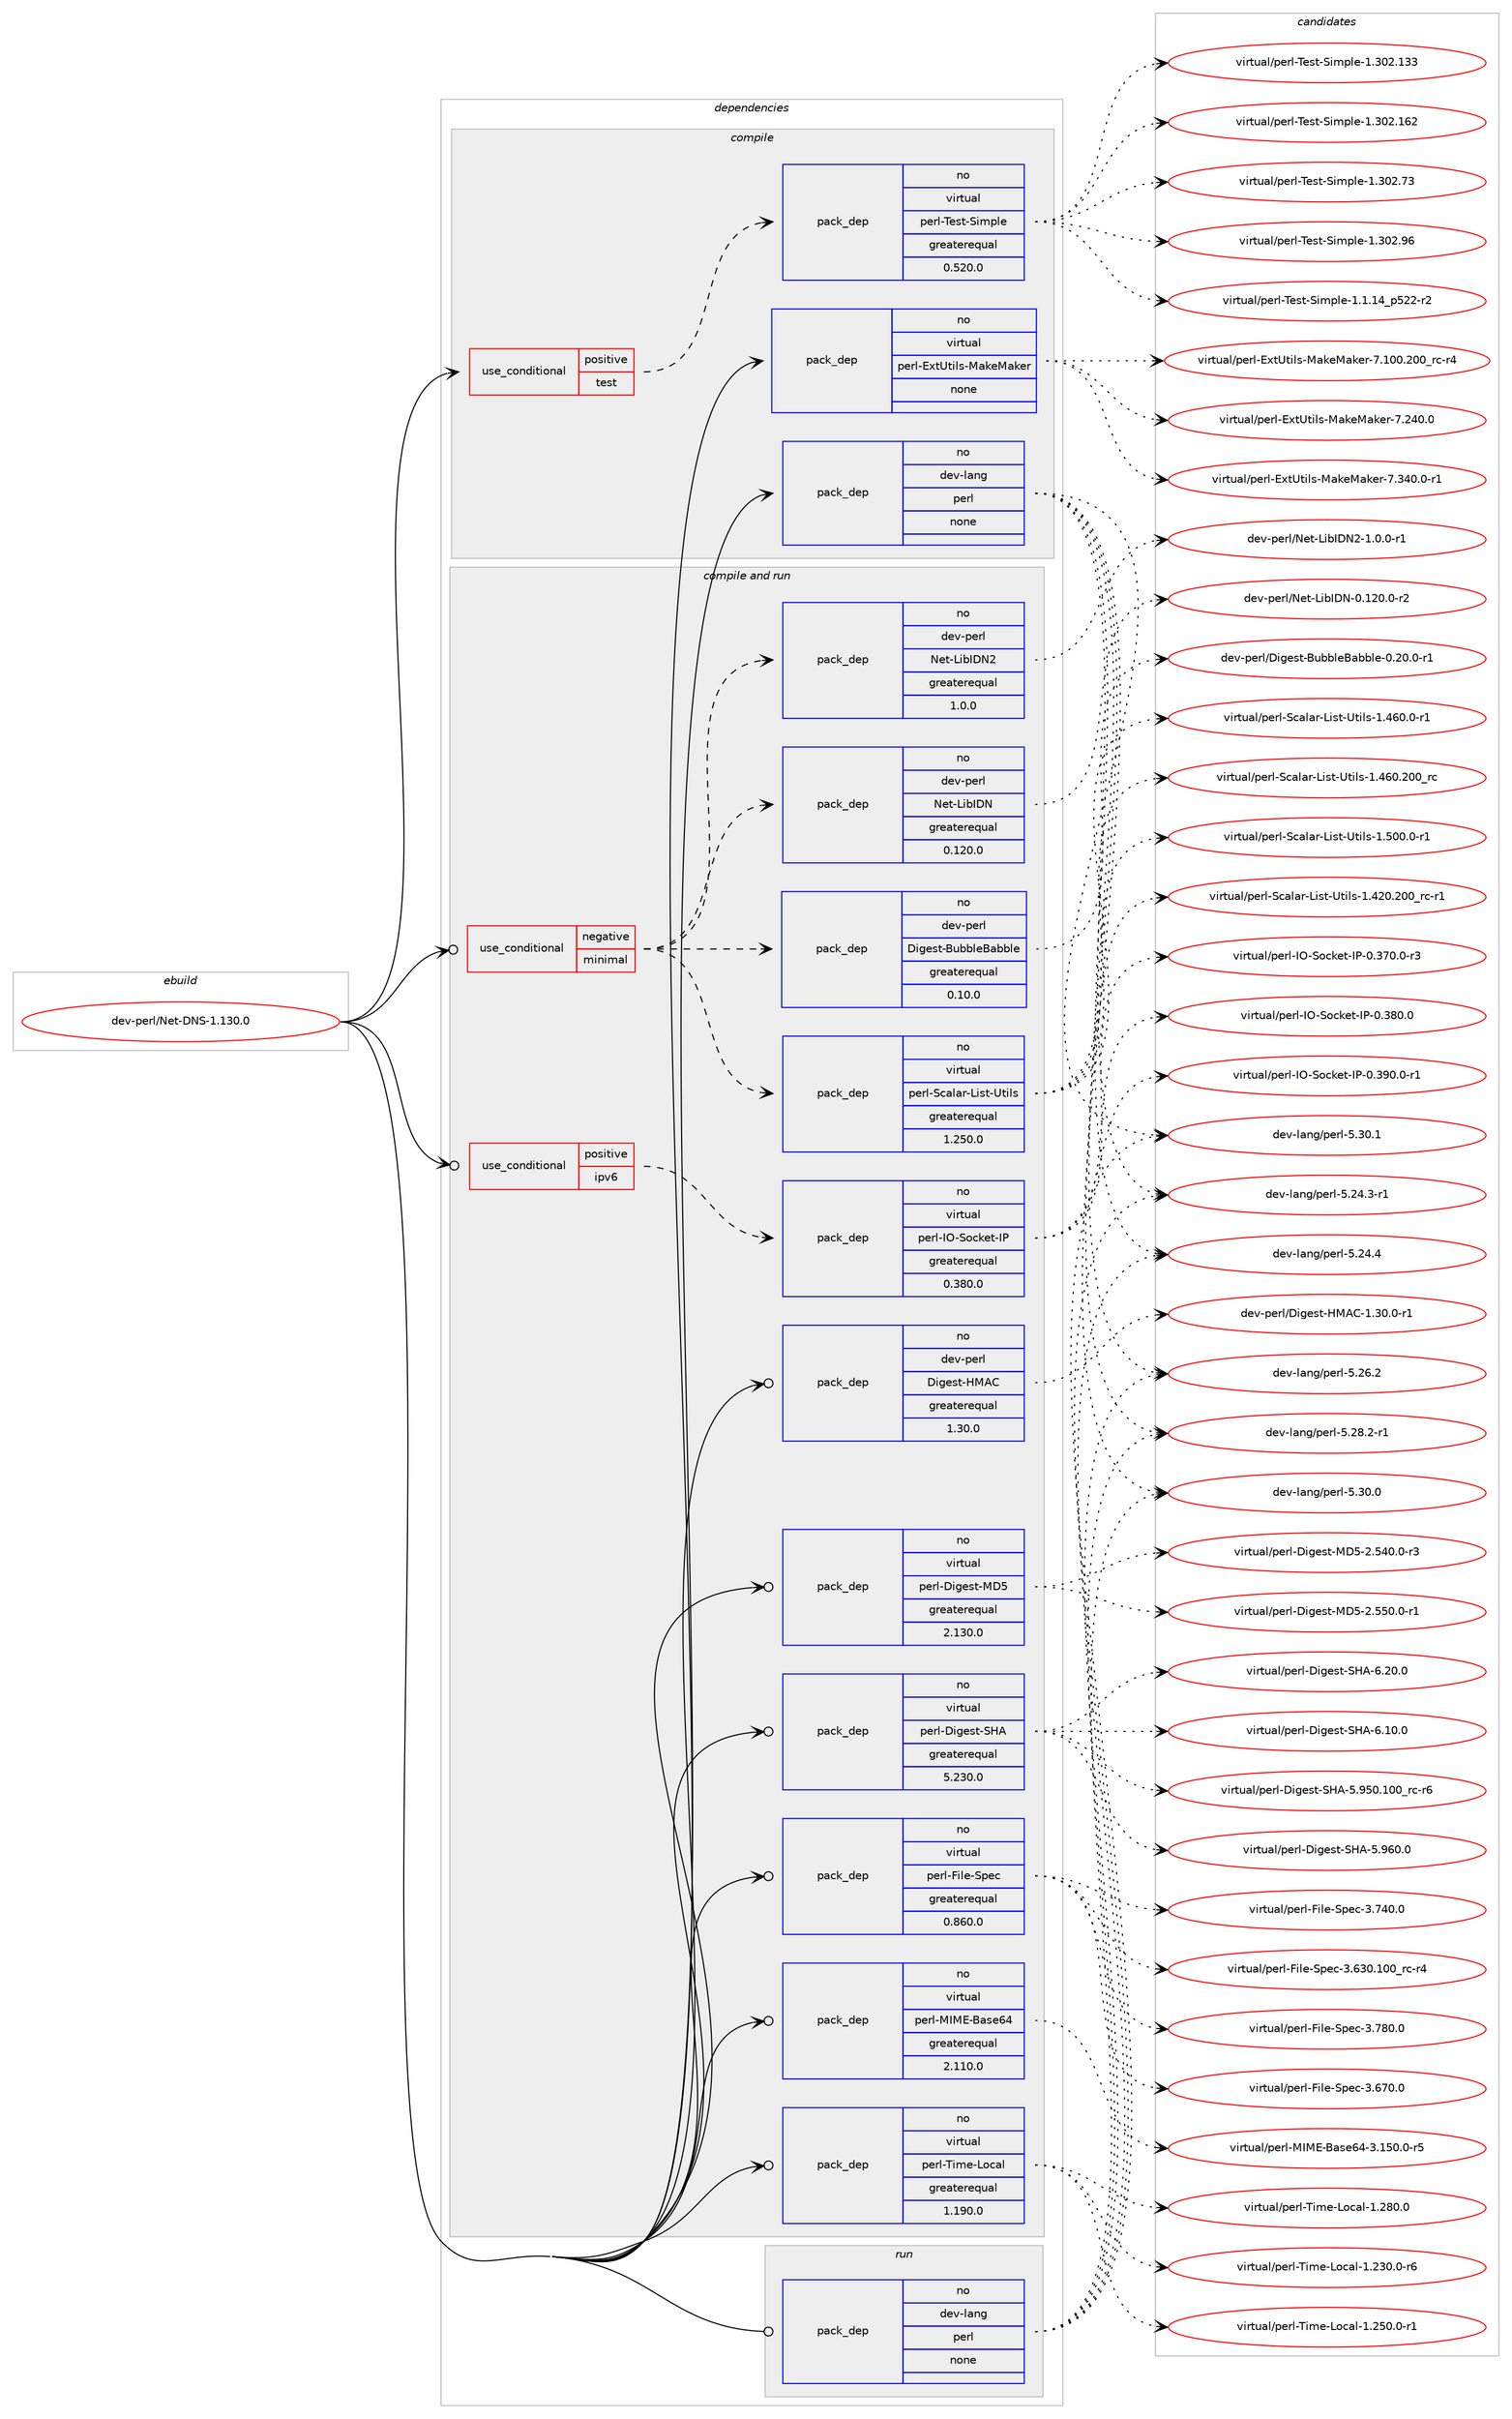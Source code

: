 digraph prolog {

# *************
# Graph options
# *************

newrank=true;
concentrate=true;
compound=true;
graph [rankdir=LR,fontname=Helvetica,fontsize=10,ranksep=1.5];#, ranksep=2.5, nodesep=0.2];
edge  [arrowhead=vee];
node  [fontname=Helvetica,fontsize=10];

# **********
# The ebuild
# **********

subgraph cluster_leftcol {
color=gray;
rank=same;
label=<<i>ebuild</i>>;
id [label="dev-perl/Net-DNS-1.130.0", color=red, width=4, href="../dev-perl/Net-DNS-1.130.0.svg"];
}

# ****************
# The dependencies
# ****************

subgraph cluster_midcol {
color=gray;
label=<<i>dependencies</i>>;
subgraph cluster_compile {
fillcolor="#eeeeee";
style=filled;
label=<<i>compile</i>>;
subgraph cond134053 {
dependency582753 [label=<<TABLE BORDER="0" CELLBORDER="1" CELLSPACING="0" CELLPADDING="4"><TR><TD ROWSPAN="3" CELLPADDING="10">use_conditional</TD></TR><TR><TD>positive</TD></TR><TR><TD>test</TD></TR></TABLE>>, shape=none, color=red];
subgraph pack437047 {
dependency582754 [label=<<TABLE BORDER="0" CELLBORDER="1" CELLSPACING="0" CELLPADDING="4" WIDTH="220"><TR><TD ROWSPAN="6" CELLPADDING="30">pack_dep</TD></TR><TR><TD WIDTH="110">no</TD></TR><TR><TD>virtual</TD></TR><TR><TD>perl-Test-Simple</TD></TR><TR><TD>greaterequal</TD></TR><TR><TD>0.520.0</TD></TR></TABLE>>, shape=none, color=blue];
}
dependency582753:e -> dependency582754:w [weight=20,style="dashed",arrowhead="vee"];
}
id:e -> dependency582753:w [weight=20,style="solid",arrowhead="vee"];
subgraph pack437048 {
dependency582755 [label=<<TABLE BORDER="0" CELLBORDER="1" CELLSPACING="0" CELLPADDING="4" WIDTH="220"><TR><TD ROWSPAN="6" CELLPADDING="30">pack_dep</TD></TR><TR><TD WIDTH="110">no</TD></TR><TR><TD>dev-lang</TD></TR><TR><TD>perl</TD></TR><TR><TD>none</TD></TR><TR><TD></TD></TR></TABLE>>, shape=none, color=blue];
}
id:e -> dependency582755:w [weight=20,style="solid",arrowhead="vee"];
subgraph pack437049 {
dependency582756 [label=<<TABLE BORDER="0" CELLBORDER="1" CELLSPACING="0" CELLPADDING="4" WIDTH="220"><TR><TD ROWSPAN="6" CELLPADDING="30">pack_dep</TD></TR><TR><TD WIDTH="110">no</TD></TR><TR><TD>virtual</TD></TR><TR><TD>perl-ExtUtils-MakeMaker</TD></TR><TR><TD>none</TD></TR><TR><TD></TD></TR></TABLE>>, shape=none, color=blue];
}
id:e -> dependency582756:w [weight=20,style="solid",arrowhead="vee"];
}
subgraph cluster_compileandrun {
fillcolor="#eeeeee";
style=filled;
label=<<i>compile and run</i>>;
subgraph cond134054 {
dependency582757 [label=<<TABLE BORDER="0" CELLBORDER="1" CELLSPACING="0" CELLPADDING="4"><TR><TD ROWSPAN="3" CELLPADDING="10">use_conditional</TD></TR><TR><TD>negative</TD></TR><TR><TD>minimal</TD></TR></TABLE>>, shape=none, color=red];
subgraph pack437050 {
dependency582758 [label=<<TABLE BORDER="0" CELLBORDER="1" CELLSPACING="0" CELLPADDING="4" WIDTH="220"><TR><TD ROWSPAN="6" CELLPADDING="30">pack_dep</TD></TR><TR><TD WIDTH="110">no</TD></TR><TR><TD>dev-perl</TD></TR><TR><TD>Digest-BubbleBabble</TD></TR><TR><TD>greaterequal</TD></TR><TR><TD>0.10.0</TD></TR></TABLE>>, shape=none, color=blue];
}
dependency582757:e -> dependency582758:w [weight=20,style="dashed",arrowhead="vee"];
subgraph pack437051 {
dependency582759 [label=<<TABLE BORDER="0" CELLBORDER="1" CELLSPACING="0" CELLPADDING="4" WIDTH="220"><TR><TD ROWSPAN="6" CELLPADDING="30">pack_dep</TD></TR><TR><TD WIDTH="110">no</TD></TR><TR><TD>dev-perl</TD></TR><TR><TD>Net-LibIDN</TD></TR><TR><TD>greaterequal</TD></TR><TR><TD>0.120.0</TD></TR></TABLE>>, shape=none, color=blue];
}
dependency582757:e -> dependency582759:w [weight=20,style="dashed",arrowhead="vee"];
subgraph pack437052 {
dependency582760 [label=<<TABLE BORDER="0" CELLBORDER="1" CELLSPACING="0" CELLPADDING="4" WIDTH="220"><TR><TD ROWSPAN="6" CELLPADDING="30">pack_dep</TD></TR><TR><TD WIDTH="110">no</TD></TR><TR><TD>dev-perl</TD></TR><TR><TD>Net-LibIDN2</TD></TR><TR><TD>greaterequal</TD></TR><TR><TD>1.0.0</TD></TR></TABLE>>, shape=none, color=blue];
}
dependency582757:e -> dependency582760:w [weight=20,style="dashed",arrowhead="vee"];
subgraph pack437053 {
dependency582761 [label=<<TABLE BORDER="0" CELLBORDER="1" CELLSPACING="0" CELLPADDING="4" WIDTH="220"><TR><TD ROWSPAN="6" CELLPADDING="30">pack_dep</TD></TR><TR><TD WIDTH="110">no</TD></TR><TR><TD>virtual</TD></TR><TR><TD>perl-Scalar-List-Utils</TD></TR><TR><TD>greaterequal</TD></TR><TR><TD>1.250.0</TD></TR></TABLE>>, shape=none, color=blue];
}
dependency582757:e -> dependency582761:w [weight=20,style="dashed",arrowhead="vee"];
}
id:e -> dependency582757:w [weight=20,style="solid",arrowhead="odotvee"];
subgraph cond134055 {
dependency582762 [label=<<TABLE BORDER="0" CELLBORDER="1" CELLSPACING="0" CELLPADDING="4"><TR><TD ROWSPAN="3" CELLPADDING="10">use_conditional</TD></TR><TR><TD>positive</TD></TR><TR><TD>ipv6</TD></TR></TABLE>>, shape=none, color=red];
subgraph pack437054 {
dependency582763 [label=<<TABLE BORDER="0" CELLBORDER="1" CELLSPACING="0" CELLPADDING="4" WIDTH="220"><TR><TD ROWSPAN="6" CELLPADDING="30">pack_dep</TD></TR><TR><TD WIDTH="110">no</TD></TR><TR><TD>virtual</TD></TR><TR><TD>perl-IO-Socket-IP</TD></TR><TR><TD>greaterequal</TD></TR><TR><TD>0.380.0</TD></TR></TABLE>>, shape=none, color=blue];
}
dependency582762:e -> dependency582763:w [weight=20,style="dashed",arrowhead="vee"];
}
id:e -> dependency582762:w [weight=20,style="solid",arrowhead="odotvee"];
subgraph pack437055 {
dependency582764 [label=<<TABLE BORDER="0" CELLBORDER="1" CELLSPACING="0" CELLPADDING="4" WIDTH="220"><TR><TD ROWSPAN="6" CELLPADDING="30">pack_dep</TD></TR><TR><TD WIDTH="110">no</TD></TR><TR><TD>dev-perl</TD></TR><TR><TD>Digest-HMAC</TD></TR><TR><TD>greaterequal</TD></TR><TR><TD>1.30.0</TD></TR></TABLE>>, shape=none, color=blue];
}
id:e -> dependency582764:w [weight=20,style="solid",arrowhead="odotvee"];
subgraph pack437056 {
dependency582765 [label=<<TABLE BORDER="0" CELLBORDER="1" CELLSPACING="0" CELLPADDING="4" WIDTH="220"><TR><TD ROWSPAN="6" CELLPADDING="30">pack_dep</TD></TR><TR><TD WIDTH="110">no</TD></TR><TR><TD>virtual</TD></TR><TR><TD>perl-Digest-MD5</TD></TR><TR><TD>greaterequal</TD></TR><TR><TD>2.130.0</TD></TR></TABLE>>, shape=none, color=blue];
}
id:e -> dependency582765:w [weight=20,style="solid",arrowhead="odotvee"];
subgraph pack437057 {
dependency582766 [label=<<TABLE BORDER="0" CELLBORDER="1" CELLSPACING="0" CELLPADDING="4" WIDTH="220"><TR><TD ROWSPAN="6" CELLPADDING="30">pack_dep</TD></TR><TR><TD WIDTH="110">no</TD></TR><TR><TD>virtual</TD></TR><TR><TD>perl-Digest-SHA</TD></TR><TR><TD>greaterequal</TD></TR><TR><TD>5.230.0</TD></TR></TABLE>>, shape=none, color=blue];
}
id:e -> dependency582766:w [weight=20,style="solid",arrowhead="odotvee"];
subgraph pack437058 {
dependency582767 [label=<<TABLE BORDER="0" CELLBORDER="1" CELLSPACING="0" CELLPADDING="4" WIDTH="220"><TR><TD ROWSPAN="6" CELLPADDING="30">pack_dep</TD></TR><TR><TD WIDTH="110">no</TD></TR><TR><TD>virtual</TD></TR><TR><TD>perl-File-Spec</TD></TR><TR><TD>greaterequal</TD></TR><TR><TD>0.860.0</TD></TR></TABLE>>, shape=none, color=blue];
}
id:e -> dependency582767:w [weight=20,style="solid",arrowhead="odotvee"];
subgraph pack437059 {
dependency582768 [label=<<TABLE BORDER="0" CELLBORDER="1" CELLSPACING="0" CELLPADDING="4" WIDTH="220"><TR><TD ROWSPAN="6" CELLPADDING="30">pack_dep</TD></TR><TR><TD WIDTH="110">no</TD></TR><TR><TD>virtual</TD></TR><TR><TD>perl-MIME-Base64</TD></TR><TR><TD>greaterequal</TD></TR><TR><TD>2.110.0</TD></TR></TABLE>>, shape=none, color=blue];
}
id:e -> dependency582768:w [weight=20,style="solid",arrowhead="odotvee"];
subgraph pack437060 {
dependency582769 [label=<<TABLE BORDER="0" CELLBORDER="1" CELLSPACING="0" CELLPADDING="4" WIDTH="220"><TR><TD ROWSPAN="6" CELLPADDING="30">pack_dep</TD></TR><TR><TD WIDTH="110">no</TD></TR><TR><TD>virtual</TD></TR><TR><TD>perl-Time-Local</TD></TR><TR><TD>greaterequal</TD></TR><TR><TD>1.190.0</TD></TR></TABLE>>, shape=none, color=blue];
}
id:e -> dependency582769:w [weight=20,style="solid",arrowhead="odotvee"];
}
subgraph cluster_run {
fillcolor="#eeeeee";
style=filled;
label=<<i>run</i>>;
subgraph pack437061 {
dependency582770 [label=<<TABLE BORDER="0" CELLBORDER="1" CELLSPACING="0" CELLPADDING="4" WIDTH="220"><TR><TD ROWSPAN="6" CELLPADDING="30">pack_dep</TD></TR><TR><TD WIDTH="110">no</TD></TR><TR><TD>dev-lang</TD></TR><TR><TD>perl</TD></TR><TR><TD>none</TD></TR><TR><TD></TD></TR></TABLE>>, shape=none, color=blue];
}
id:e -> dependency582770:w [weight=20,style="solid",arrowhead="odot"];
}
}

# **************
# The candidates
# **************

subgraph cluster_choices {
rank=same;
color=gray;
label=<<i>candidates</i>>;

subgraph choice437047 {
color=black;
nodesep=1;
choice11810511411611797108471121011141084584101115116458310510911210810145494649464952951125350504511450 [label="virtual/perl-Test-Simple-1.1.14_p522-r2", color=red, width=4,href="../virtual/perl-Test-Simple-1.1.14_p522-r2.svg"];
choice11810511411611797108471121011141084584101115116458310510911210810145494651485046495151 [label="virtual/perl-Test-Simple-1.302.133", color=red, width=4,href="../virtual/perl-Test-Simple-1.302.133.svg"];
choice11810511411611797108471121011141084584101115116458310510911210810145494651485046495450 [label="virtual/perl-Test-Simple-1.302.162", color=red, width=4,href="../virtual/perl-Test-Simple-1.302.162.svg"];
choice118105114116117971084711210111410845841011151164583105109112108101454946514850465551 [label="virtual/perl-Test-Simple-1.302.73", color=red, width=4,href="../virtual/perl-Test-Simple-1.302.73.svg"];
choice118105114116117971084711210111410845841011151164583105109112108101454946514850465754 [label="virtual/perl-Test-Simple-1.302.96", color=red, width=4,href="../virtual/perl-Test-Simple-1.302.96.svg"];
dependency582754:e -> choice11810511411611797108471121011141084584101115116458310510911210810145494649464952951125350504511450:w [style=dotted,weight="100"];
dependency582754:e -> choice11810511411611797108471121011141084584101115116458310510911210810145494651485046495151:w [style=dotted,weight="100"];
dependency582754:e -> choice11810511411611797108471121011141084584101115116458310510911210810145494651485046495450:w [style=dotted,weight="100"];
dependency582754:e -> choice118105114116117971084711210111410845841011151164583105109112108101454946514850465551:w [style=dotted,weight="100"];
dependency582754:e -> choice118105114116117971084711210111410845841011151164583105109112108101454946514850465754:w [style=dotted,weight="100"];
}
subgraph choice437048 {
color=black;
nodesep=1;
choice100101118451089711010347112101114108455346505246514511449 [label="dev-lang/perl-5.24.3-r1", color=red, width=4,href="../dev-lang/perl-5.24.3-r1.svg"];
choice10010111845108971101034711210111410845534650524652 [label="dev-lang/perl-5.24.4", color=red, width=4,href="../dev-lang/perl-5.24.4.svg"];
choice10010111845108971101034711210111410845534650544650 [label="dev-lang/perl-5.26.2", color=red, width=4,href="../dev-lang/perl-5.26.2.svg"];
choice100101118451089711010347112101114108455346505646504511449 [label="dev-lang/perl-5.28.2-r1", color=red, width=4,href="../dev-lang/perl-5.28.2-r1.svg"];
choice10010111845108971101034711210111410845534651484648 [label="dev-lang/perl-5.30.0", color=red, width=4,href="../dev-lang/perl-5.30.0.svg"];
choice10010111845108971101034711210111410845534651484649 [label="dev-lang/perl-5.30.1", color=red, width=4,href="../dev-lang/perl-5.30.1.svg"];
dependency582755:e -> choice100101118451089711010347112101114108455346505246514511449:w [style=dotted,weight="100"];
dependency582755:e -> choice10010111845108971101034711210111410845534650524652:w [style=dotted,weight="100"];
dependency582755:e -> choice10010111845108971101034711210111410845534650544650:w [style=dotted,weight="100"];
dependency582755:e -> choice100101118451089711010347112101114108455346505646504511449:w [style=dotted,weight="100"];
dependency582755:e -> choice10010111845108971101034711210111410845534651484648:w [style=dotted,weight="100"];
dependency582755:e -> choice10010111845108971101034711210111410845534651484649:w [style=dotted,weight="100"];
}
subgraph choice437049 {
color=black;
nodesep=1;
choice118105114116117971084711210111410845691201168511610510811545779710710177971071011144555464948484650484895114994511452 [label="virtual/perl-ExtUtils-MakeMaker-7.100.200_rc-r4", color=red, width=4,href="../virtual/perl-ExtUtils-MakeMaker-7.100.200_rc-r4.svg"];
choice118105114116117971084711210111410845691201168511610510811545779710710177971071011144555465052484648 [label="virtual/perl-ExtUtils-MakeMaker-7.240.0", color=red, width=4,href="../virtual/perl-ExtUtils-MakeMaker-7.240.0.svg"];
choice1181051141161179710847112101114108456912011685116105108115457797107101779710710111445554651524846484511449 [label="virtual/perl-ExtUtils-MakeMaker-7.340.0-r1", color=red, width=4,href="../virtual/perl-ExtUtils-MakeMaker-7.340.0-r1.svg"];
dependency582756:e -> choice118105114116117971084711210111410845691201168511610510811545779710710177971071011144555464948484650484895114994511452:w [style=dotted,weight="100"];
dependency582756:e -> choice118105114116117971084711210111410845691201168511610510811545779710710177971071011144555465052484648:w [style=dotted,weight="100"];
dependency582756:e -> choice1181051141161179710847112101114108456912011685116105108115457797107101779710710111445554651524846484511449:w [style=dotted,weight="100"];
}
subgraph choice437050 {
color=black;
nodesep=1;
choice1001011184511210111410847681051031011151164566117989810810166979898108101454846504846484511449 [label="dev-perl/Digest-BubbleBabble-0.20.0-r1", color=red, width=4,href="../dev-perl/Digest-BubbleBabble-0.20.0-r1.svg"];
dependency582758:e -> choice1001011184511210111410847681051031011151164566117989810810166979898108101454846504846484511449:w [style=dotted,weight="100"];
}
subgraph choice437051 {
color=black;
nodesep=1;
choice10010111845112101114108477810111645761059873687845484649504846484511450 [label="dev-perl/Net-LibIDN-0.120.0-r2", color=red, width=4,href="../dev-perl/Net-LibIDN-0.120.0-r2.svg"];
dependency582759:e -> choice10010111845112101114108477810111645761059873687845484649504846484511450:w [style=dotted,weight="100"];
}
subgraph choice437052 {
color=black;
nodesep=1;
choice100101118451121011141084778101116457610598736878504549464846484511449 [label="dev-perl/Net-LibIDN2-1.0.0-r1", color=red, width=4,href="../dev-perl/Net-LibIDN2-1.0.0-r1.svg"];
dependency582760:e -> choice100101118451121011141084778101116457610598736878504549464846484511449:w [style=dotted,weight="100"];
}
subgraph choice437053 {
color=black;
nodesep=1;
choice11810511411611797108471121011141084583999710897114457610511511645851161051081154549465250484650484895114994511449 [label="virtual/perl-Scalar-List-Utils-1.420.200_rc-r1", color=red, width=4,href="../virtual/perl-Scalar-List-Utils-1.420.200_rc-r1.svg"];
choice118105114116117971084711210111410845839997108971144576105115116458511610510811545494652544846484511449 [label="virtual/perl-Scalar-List-Utils-1.460.0-r1", color=red, width=4,href="../virtual/perl-Scalar-List-Utils-1.460.0-r1.svg"];
choice1181051141161179710847112101114108458399971089711445761051151164585116105108115454946525448465048489511499 [label="virtual/perl-Scalar-List-Utils-1.460.200_rc", color=red, width=4,href="../virtual/perl-Scalar-List-Utils-1.460.200_rc.svg"];
choice118105114116117971084711210111410845839997108971144576105115116458511610510811545494653484846484511449 [label="virtual/perl-Scalar-List-Utils-1.500.0-r1", color=red, width=4,href="../virtual/perl-Scalar-List-Utils-1.500.0-r1.svg"];
dependency582761:e -> choice11810511411611797108471121011141084583999710897114457610511511645851161051081154549465250484650484895114994511449:w [style=dotted,weight="100"];
dependency582761:e -> choice118105114116117971084711210111410845839997108971144576105115116458511610510811545494652544846484511449:w [style=dotted,weight="100"];
dependency582761:e -> choice1181051141161179710847112101114108458399971089711445761051151164585116105108115454946525448465048489511499:w [style=dotted,weight="100"];
dependency582761:e -> choice118105114116117971084711210111410845839997108971144576105115116458511610510811545494653484846484511449:w [style=dotted,weight="100"];
}
subgraph choice437054 {
color=black;
nodesep=1;
choice118105114116117971084711210111410845737945831119910710111645738045484651554846484511451 [label="virtual/perl-IO-Socket-IP-0.370.0-r3", color=red, width=4,href="../virtual/perl-IO-Socket-IP-0.370.0-r3.svg"];
choice11810511411611797108471121011141084573794583111991071011164573804548465156484648 [label="virtual/perl-IO-Socket-IP-0.380.0", color=red, width=4,href="../virtual/perl-IO-Socket-IP-0.380.0.svg"];
choice118105114116117971084711210111410845737945831119910710111645738045484651574846484511449 [label="virtual/perl-IO-Socket-IP-0.390.0-r1", color=red, width=4,href="../virtual/perl-IO-Socket-IP-0.390.0-r1.svg"];
dependency582763:e -> choice118105114116117971084711210111410845737945831119910710111645738045484651554846484511451:w [style=dotted,weight="100"];
dependency582763:e -> choice11810511411611797108471121011141084573794583111991071011164573804548465156484648:w [style=dotted,weight="100"];
dependency582763:e -> choice118105114116117971084711210111410845737945831119910710111645738045484651574846484511449:w [style=dotted,weight="100"];
}
subgraph choice437055 {
color=black;
nodesep=1;
choice1001011184511210111410847681051031011151164572776567454946514846484511449 [label="dev-perl/Digest-HMAC-1.30.0-r1", color=red, width=4,href="../dev-perl/Digest-HMAC-1.30.0-r1.svg"];
dependency582764:e -> choice1001011184511210111410847681051031011151164572776567454946514846484511449:w [style=dotted,weight="100"];
}
subgraph choice437056 {
color=black;
nodesep=1;
choice118105114116117971084711210111410845681051031011151164577685345504653524846484511451 [label="virtual/perl-Digest-MD5-2.540.0-r3", color=red, width=4,href="../virtual/perl-Digest-MD5-2.540.0-r3.svg"];
choice118105114116117971084711210111410845681051031011151164577685345504653534846484511449 [label="virtual/perl-Digest-MD5-2.550.0-r1", color=red, width=4,href="../virtual/perl-Digest-MD5-2.550.0-r1.svg"];
dependency582765:e -> choice118105114116117971084711210111410845681051031011151164577685345504653524846484511451:w [style=dotted,weight="100"];
dependency582765:e -> choice118105114116117971084711210111410845681051031011151164577685345504653534846484511449:w [style=dotted,weight="100"];
}
subgraph choice437057 {
color=black;
nodesep=1;
choice11810511411611797108471121011141084568105103101115116458372654553465753484649484895114994511454 [label="virtual/perl-Digest-SHA-5.950.100_rc-r6", color=red, width=4,href="../virtual/perl-Digest-SHA-5.950.100_rc-r6.svg"];
choice11810511411611797108471121011141084568105103101115116458372654553465754484648 [label="virtual/perl-Digest-SHA-5.960.0", color=red, width=4,href="../virtual/perl-Digest-SHA-5.960.0.svg"];
choice118105114116117971084711210111410845681051031011151164583726545544649484648 [label="virtual/perl-Digest-SHA-6.10.0", color=red, width=4,href="../virtual/perl-Digest-SHA-6.10.0.svg"];
choice118105114116117971084711210111410845681051031011151164583726545544650484648 [label="virtual/perl-Digest-SHA-6.20.0", color=red, width=4,href="../virtual/perl-Digest-SHA-6.20.0.svg"];
dependency582766:e -> choice11810511411611797108471121011141084568105103101115116458372654553465753484649484895114994511454:w [style=dotted,weight="100"];
dependency582766:e -> choice11810511411611797108471121011141084568105103101115116458372654553465754484648:w [style=dotted,weight="100"];
dependency582766:e -> choice118105114116117971084711210111410845681051031011151164583726545544649484648:w [style=dotted,weight="100"];
dependency582766:e -> choice118105114116117971084711210111410845681051031011151164583726545544650484648:w [style=dotted,weight="100"];
}
subgraph choice437058 {
color=black;
nodesep=1;
choice118105114116117971084711210111410845701051081014583112101994551465451484649484895114994511452 [label="virtual/perl-File-Spec-3.630.100_rc-r4", color=red, width=4,href="../virtual/perl-File-Spec-3.630.100_rc-r4.svg"];
choice118105114116117971084711210111410845701051081014583112101994551465455484648 [label="virtual/perl-File-Spec-3.670.0", color=red, width=4,href="../virtual/perl-File-Spec-3.670.0.svg"];
choice118105114116117971084711210111410845701051081014583112101994551465552484648 [label="virtual/perl-File-Spec-3.740.0", color=red, width=4,href="../virtual/perl-File-Spec-3.740.0.svg"];
choice118105114116117971084711210111410845701051081014583112101994551465556484648 [label="virtual/perl-File-Spec-3.780.0", color=red, width=4,href="../virtual/perl-File-Spec-3.780.0.svg"];
dependency582767:e -> choice118105114116117971084711210111410845701051081014583112101994551465451484649484895114994511452:w [style=dotted,weight="100"];
dependency582767:e -> choice118105114116117971084711210111410845701051081014583112101994551465455484648:w [style=dotted,weight="100"];
dependency582767:e -> choice118105114116117971084711210111410845701051081014583112101994551465552484648:w [style=dotted,weight="100"];
dependency582767:e -> choice118105114116117971084711210111410845701051081014583112101994551465556484648:w [style=dotted,weight="100"];
}
subgraph choice437059 {
color=black;
nodesep=1;
choice11810511411611797108471121011141084577737769456697115101545245514649534846484511453 [label="virtual/perl-MIME-Base64-3.150.0-r5", color=red, width=4,href="../virtual/perl-MIME-Base64-3.150.0-r5.svg"];
dependency582768:e -> choice11810511411611797108471121011141084577737769456697115101545245514649534846484511453:w [style=dotted,weight="100"];
}
subgraph choice437060 {
color=black;
nodesep=1;
choice118105114116117971084711210111410845841051091014576111999710845494650514846484511454 [label="virtual/perl-Time-Local-1.230.0-r6", color=red, width=4,href="../virtual/perl-Time-Local-1.230.0-r6.svg"];
choice118105114116117971084711210111410845841051091014576111999710845494650534846484511449 [label="virtual/perl-Time-Local-1.250.0-r1", color=red, width=4,href="../virtual/perl-Time-Local-1.250.0-r1.svg"];
choice11810511411611797108471121011141084584105109101457611199971084549465056484648 [label="virtual/perl-Time-Local-1.280.0", color=red, width=4,href="../virtual/perl-Time-Local-1.280.0.svg"];
dependency582769:e -> choice118105114116117971084711210111410845841051091014576111999710845494650514846484511454:w [style=dotted,weight="100"];
dependency582769:e -> choice118105114116117971084711210111410845841051091014576111999710845494650534846484511449:w [style=dotted,weight="100"];
dependency582769:e -> choice11810511411611797108471121011141084584105109101457611199971084549465056484648:w [style=dotted,weight="100"];
}
subgraph choice437061 {
color=black;
nodesep=1;
choice100101118451089711010347112101114108455346505246514511449 [label="dev-lang/perl-5.24.3-r1", color=red, width=4,href="../dev-lang/perl-5.24.3-r1.svg"];
choice10010111845108971101034711210111410845534650524652 [label="dev-lang/perl-5.24.4", color=red, width=4,href="../dev-lang/perl-5.24.4.svg"];
choice10010111845108971101034711210111410845534650544650 [label="dev-lang/perl-5.26.2", color=red, width=4,href="../dev-lang/perl-5.26.2.svg"];
choice100101118451089711010347112101114108455346505646504511449 [label="dev-lang/perl-5.28.2-r1", color=red, width=4,href="../dev-lang/perl-5.28.2-r1.svg"];
choice10010111845108971101034711210111410845534651484648 [label="dev-lang/perl-5.30.0", color=red, width=4,href="../dev-lang/perl-5.30.0.svg"];
choice10010111845108971101034711210111410845534651484649 [label="dev-lang/perl-5.30.1", color=red, width=4,href="../dev-lang/perl-5.30.1.svg"];
dependency582770:e -> choice100101118451089711010347112101114108455346505246514511449:w [style=dotted,weight="100"];
dependency582770:e -> choice10010111845108971101034711210111410845534650524652:w [style=dotted,weight="100"];
dependency582770:e -> choice10010111845108971101034711210111410845534650544650:w [style=dotted,weight="100"];
dependency582770:e -> choice100101118451089711010347112101114108455346505646504511449:w [style=dotted,weight="100"];
dependency582770:e -> choice10010111845108971101034711210111410845534651484648:w [style=dotted,weight="100"];
dependency582770:e -> choice10010111845108971101034711210111410845534651484649:w [style=dotted,weight="100"];
}
}

}
